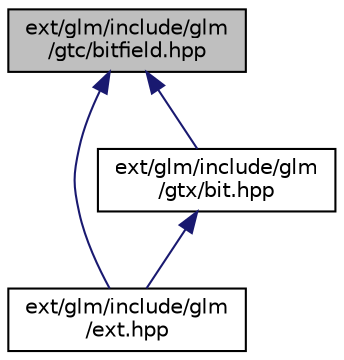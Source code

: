 digraph "ext/glm/include/glm/gtc/bitfield.hpp"
{
  edge [fontname="Helvetica",fontsize="10",labelfontname="Helvetica",labelfontsize="10"];
  node [fontname="Helvetica",fontsize="10",shape=record];
  Node1 [label="ext/glm/include/glm\l/gtc/bitfield.hpp",height=0.2,width=0.4,color="black", fillcolor="grey75", style="filled" fontcolor="black"];
  Node1 -> Node2 [dir="back",color="midnightblue",fontsize="10",style="solid"];
  Node2 [label="ext/glm/include/glm\l/ext.hpp",height=0.2,width=0.4,color="black", fillcolor="white", style="filled",URL="$ext_8hpp_source.html"];
  Node1 -> Node3 [dir="back",color="midnightblue",fontsize="10",style="solid"];
  Node3 [label="ext/glm/include/glm\l/gtx/bit.hpp",height=0.2,width=0.4,color="black", fillcolor="white", style="filled",URL="$bit_8hpp.html"];
  Node3 -> Node2 [dir="back",color="midnightblue",fontsize="10",style="solid"];
}
